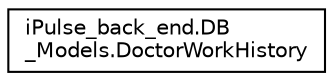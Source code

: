 digraph "Graphical Class Hierarchy"
{
 // LATEX_PDF_SIZE
  edge [fontname="Helvetica",fontsize="10",labelfontname="Helvetica",labelfontsize="10"];
  node [fontname="Helvetica",fontsize="10",shape=record];
  rankdir="LR";
  Node0 [label="iPulse_back_end.DB\l_Models.DoctorWorkHistory",height=0.2,width=0.4,color="black", fillcolor="white", style="filled",URL="$classiPulse__back__end_1_1DB__Models_1_1DoctorWorkHistory.html",tooltip=" "];
}
